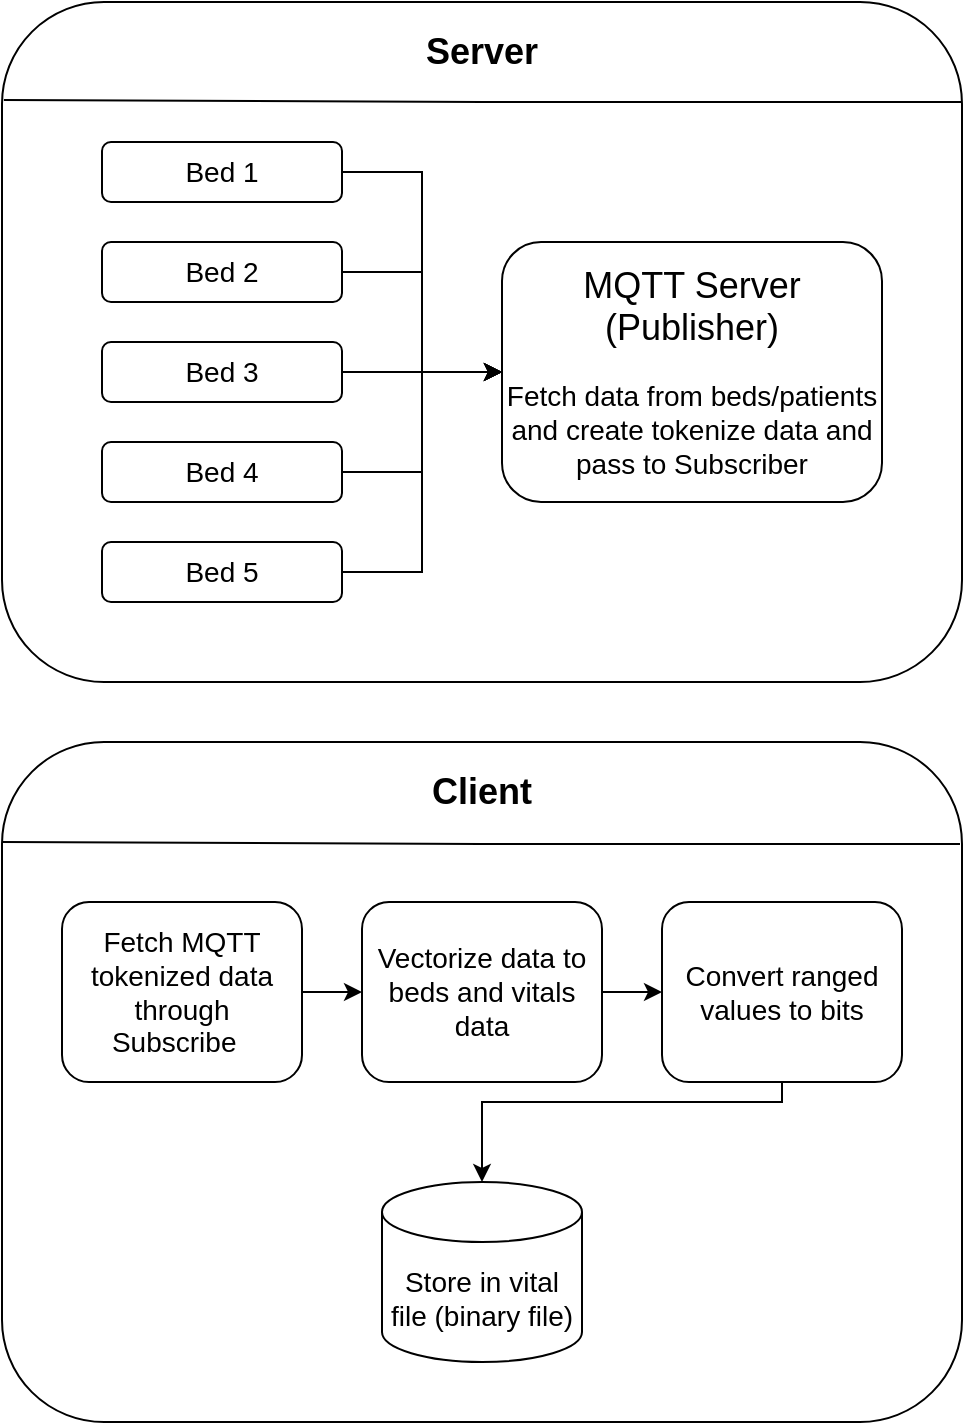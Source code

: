 <mxfile version="21.6.6" type="device">
  <diagram name="Page-1" id="2aieArdZYKRfZxzyZ9-g">
    <mxGraphModel dx="1272" dy="506" grid="1" gridSize="10" guides="1" tooltips="1" connect="1" arrows="1" fold="1" page="1" pageScale="1" pageWidth="850" pageHeight="1100" math="0" shadow="0">
      <root>
        <mxCell id="0" />
        <mxCell id="1" parent="0" />
        <mxCell id="xdZJumA4zvzaIMP4X4uw-14" value="" style="rounded=1;whiteSpace=wrap;html=1;" vertex="1" parent="1">
          <mxGeometry x="70" y="60" width="480" height="340" as="geometry" />
        </mxCell>
        <mxCell id="xdZJumA4zvzaIMP4X4uw-7" style="edgeStyle=orthogonalEdgeStyle;rounded=0;orthogonalLoop=1;jettySize=auto;html=1;entryX=0;entryY=0.5;entryDx=0;entryDy=0;" edge="1" parent="1" source="xdZJumA4zvzaIMP4X4uw-1" target="xdZJumA4zvzaIMP4X4uw-6">
          <mxGeometry relative="1" as="geometry" />
        </mxCell>
        <mxCell id="xdZJumA4zvzaIMP4X4uw-1" value="&lt;font style=&quot;font-size: 14px;&quot;&gt;Bed 1&lt;/font&gt;" style="rounded=1;whiteSpace=wrap;html=1;" vertex="1" parent="1">
          <mxGeometry x="120" y="130" width="120" height="30" as="geometry" />
        </mxCell>
        <mxCell id="xdZJumA4zvzaIMP4X4uw-8" style="edgeStyle=orthogonalEdgeStyle;rounded=0;orthogonalLoop=1;jettySize=auto;html=1;entryX=0;entryY=0.5;entryDx=0;entryDy=0;" edge="1" parent="1" source="xdZJumA4zvzaIMP4X4uw-2" target="xdZJumA4zvzaIMP4X4uw-6">
          <mxGeometry relative="1" as="geometry" />
        </mxCell>
        <mxCell id="xdZJumA4zvzaIMP4X4uw-2" value="&lt;font style=&quot;font-size: 14px;&quot;&gt;Bed 2&lt;/font&gt;" style="rounded=1;whiteSpace=wrap;html=1;" vertex="1" parent="1">
          <mxGeometry x="120" y="180" width="120" height="30" as="geometry" />
        </mxCell>
        <mxCell id="xdZJumA4zvzaIMP4X4uw-9" style="edgeStyle=orthogonalEdgeStyle;rounded=0;orthogonalLoop=1;jettySize=auto;html=1;entryX=0;entryY=0.5;entryDx=0;entryDy=0;" edge="1" parent="1" source="xdZJumA4zvzaIMP4X4uw-3" target="xdZJumA4zvzaIMP4X4uw-6">
          <mxGeometry relative="1" as="geometry" />
        </mxCell>
        <mxCell id="xdZJumA4zvzaIMP4X4uw-3" value="&lt;font style=&quot;font-size: 14px;&quot;&gt;Bed 3&lt;/font&gt;" style="rounded=1;whiteSpace=wrap;html=1;" vertex="1" parent="1">
          <mxGeometry x="120" y="230" width="120" height="30" as="geometry" />
        </mxCell>
        <mxCell id="xdZJumA4zvzaIMP4X4uw-10" style="edgeStyle=orthogonalEdgeStyle;rounded=0;orthogonalLoop=1;jettySize=auto;html=1;entryX=0;entryY=0.5;entryDx=0;entryDy=0;" edge="1" parent="1" source="xdZJumA4zvzaIMP4X4uw-4" target="xdZJumA4zvzaIMP4X4uw-6">
          <mxGeometry relative="1" as="geometry" />
        </mxCell>
        <mxCell id="xdZJumA4zvzaIMP4X4uw-4" value="&lt;font style=&quot;font-size: 14px;&quot;&gt;Bed 4&lt;/font&gt;" style="rounded=1;whiteSpace=wrap;html=1;" vertex="1" parent="1">
          <mxGeometry x="120" y="280" width="120" height="30" as="geometry" />
        </mxCell>
        <mxCell id="xdZJumA4zvzaIMP4X4uw-11" style="edgeStyle=orthogonalEdgeStyle;rounded=0;orthogonalLoop=1;jettySize=auto;html=1;entryX=0;entryY=0.5;entryDx=0;entryDy=0;" edge="1" parent="1" source="xdZJumA4zvzaIMP4X4uw-5" target="xdZJumA4zvzaIMP4X4uw-6">
          <mxGeometry relative="1" as="geometry" />
        </mxCell>
        <mxCell id="xdZJumA4zvzaIMP4X4uw-5" value="&lt;font style=&quot;font-size: 14px;&quot;&gt;Bed 5&lt;/font&gt;" style="rounded=1;whiteSpace=wrap;html=1;" vertex="1" parent="1">
          <mxGeometry x="120" y="330" width="120" height="30" as="geometry" />
        </mxCell>
        <mxCell id="xdZJumA4zvzaIMP4X4uw-6" value="&lt;font style=&quot;font-size: 18px;&quot;&gt;MQTT Server&lt;br&gt;(Publisher)&lt;/font&gt;&lt;br&gt;&lt;br&gt;&lt;div style=&quot;&quot;&gt;&lt;span style=&quot;background-color: initial;&quot;&gt;&lt;font style=&quot;font-size: 14px;&quot;&gt;Fetch data from beds/patients and create tokenize data and pass to Subscriber&lt;/font&gt;&lt;/span&gt;&lt;/div&gt;" style="rounded=1;whiteSpace=wrap;html=1;" vertex="1" parent="1">
          <mxGeometry x="320" y="180" width="190" height="130" as="geometry" />
        </mxCell>
        <mxCell id="xdZJumA4zvzaIMP4X4uw-15" value="&lt;b&gt;&lt;font style=&quot;font-size: 18px;&quot;&gt;Server&lt;/font&gt;&lt;/b&gt;" style="text;html=1;strokeColor=none;fillColor=none;align=center;verticalAlign=middle;whiteSpace=wrap;rounded=0;" vertex="1" parent="1">
          <mxGeometry x="280" y="70" width="60" height="30" as="geometry" />
        </mxCell>
        <mxCell id="xdZJumA4zvzaIMP4X4uw-16" value="" style="endArrow=none;html=1;rounded=0;exitX=1;exitY=0.147;exitDx=0;exitDy=0;exitPerimeter=0;entryX=0.002;entryY=0.144;entryDx=0;entryDy=0;entryPerimeter=0;" edge="1" parent="1" source="xdZJumA4zvzaIMP4X4uw-14" target="xdZJumA4zvzaIMP4X4uw-14">
          <mxGeometry width="50" height="50" relative="1" as="geometry">
            <mxPoint x="250" y="150" as="sourcePoint" />
            <mxPoint x="60" y="118" as="targetPoint" />
            <Array as="points">
              <mxPoint x="310" y="110" />
            </Array>
          </mxGeometry>
        </mxCell>
        <mxCell id="xdZJumA4zvzaIMP4X4uw-19" value="" style="rounded=1;whiteSpace=wrap;html=1;" vertex="1" parent="1">
          <mxGeometry x="70" y="430" width="480" height="340" as="geometry" />
        </mxCell>
        <mxCell id="xdZJumA4zvzaIMP4X4uw-20" value="&lt;b&gt;&lt;font style=&quot;font-size: 18px;&quot;&gt;Client&lt;/font&gt;&lt;/b&gt;" style="text;html=1;strokeColor=none;fillColor=none;align=center;verticalAlign=middle;whiteSpace=wrap;rounded=0;" vertex="1" parent="1">
          <mxGeometry x="280" y="440" width="60" height="30" as="geometry" />
        </mxCell>
        <mxCell id="xdZJumA4zvzaIMP4X4uw-21" value="" style="endArrow=none;html=1;rounded=0;exitX=1;exitY=0.147;exitDx=0;exitDy=0;exitPerimeter=0;entryX=0.002;entryY=0.144;entryDx=0;entryDy=0;entryPerimeter=0;" edge="1" parent="1">
          <mxGeometry width="50" height="50" relative="1" as="geometry">
            <mxPoint x="549" y="481" as="sourcePoint" />
            <mxPoint x="70" y="480" as="targetPoint" />
            <Array as="points">
              <mxPoint x="309" y="481" />
            </Array>
          </mxGeometry>
        </mxCell>
        <mxCell id="xdZJumA4zvzaIMP4X4uw-25" style="edgeStyle=orthogonalEdgeStyle;rounded=0;orthogonalLoop=1;jettySize=auto;html=1;" edge="1" parent="1" source="xdZJumA4zvzaIMP4X4uw-22" target="xdZJumA4zvzaIMP4X4uw-23">
          <mxGeometry relative="1" as="geometry" />
        </mxCell>
        <mxCell id="xdZJumA4zvzaIMP4X4uw-22" value="&lt;font style=&quot;font-size: 14px;&quot;&gt;Fetch MQTT tokenized data through Subscribe&amp;nbsp;&amp;nbsp;&lt;/font&gt;" style="rounded=1;whiteSpace=wrap;html=1;" vertex="1" parent="1">
          <mxGeometry x="100" y="510" width="120" height="90" as="geometry" />
        </mxCell>
        <mxCell id="xdZJumA4zvzaIMP4X4uw-26" style="edgeStyle=orthogonalEdgeStyle;rounded=0;orthogonalLoop=1;jettySize=auto;html=1;entryX=0;entryY=0.5;entryDx=0;entryDy=0;" edge="1" parent="1" source="xdZJumA4zvzaIMP4X4uw-23" target="xdZJumA4zvzaIMP4X4uw-24">
          <mxGeometry relative="1" as="geometry" />
        </mxCell>
        <mxCell id="xdZJumA4zvzaIMP4X4uw-23" value="&lt;font style=&quot;font-size: 14px;&quot;&gt;Vectorize data to beds and vitals data&lt;/font&gt;" style="rounded=1;whiteSpace=wrap;html=1;" vertex="1" parent="1">
          <mxGeometry x="250" y="510" width="120" height="90" as="geometry" />
        </mxCell>
        <mxCell id="xdZJumA4zvzaIMP4X4uw-28" style="edgeStyle=orthogonalEdgeStyle;rounded=0;orthogonalLoop=1;jettySize=auto;html=1;" edge="1" parent="1" source="xdZJumA4zvzaIMP4X4uw-24" target="xdZJumA4zvzaIMP4X4uw-27">
          <mxGeometry relative="1" as="geometry">
            <Array as="points">
              <mxPoint x="460" y="610" />
              <mxPoint x="310" y="610" />
            </Array>
          </mxGeometry>
        </mxCell>
        <mxCell id="xdZJumA4zvzaIMP4X4uw-24" value="&lt;font style=&quot;font-size: 14px;&quot;&gt;Convert ranged values to bits&lt;/font&gt;" style="rounded=1;whiteSpace=wrap;html=1;" vertex="1" parent="1">
          <mxGeometry x="400" y="510" width="120" height="90" as="geometry" />
        </mxCell>
        <mxCell id="xdZJumA4zvzaIMP4X4uw-27" value="&lt;font style=&quot;font-size: 14px;&quot;&gt;Store in vital file (binary file)&lt;/font&gt;" style="shape=cylinder3;whiteSpace=wrap;html=1;boundedLbl=1;backgroundOutline=1;size=15;" vertex="1" parent="1">
          <mxGeometry x="260" y="650" width="100" height="90" as="geometry" />
        </mxCell>
      </root>
    </mxGraphModel>
  </diagram>
</mxfile>
